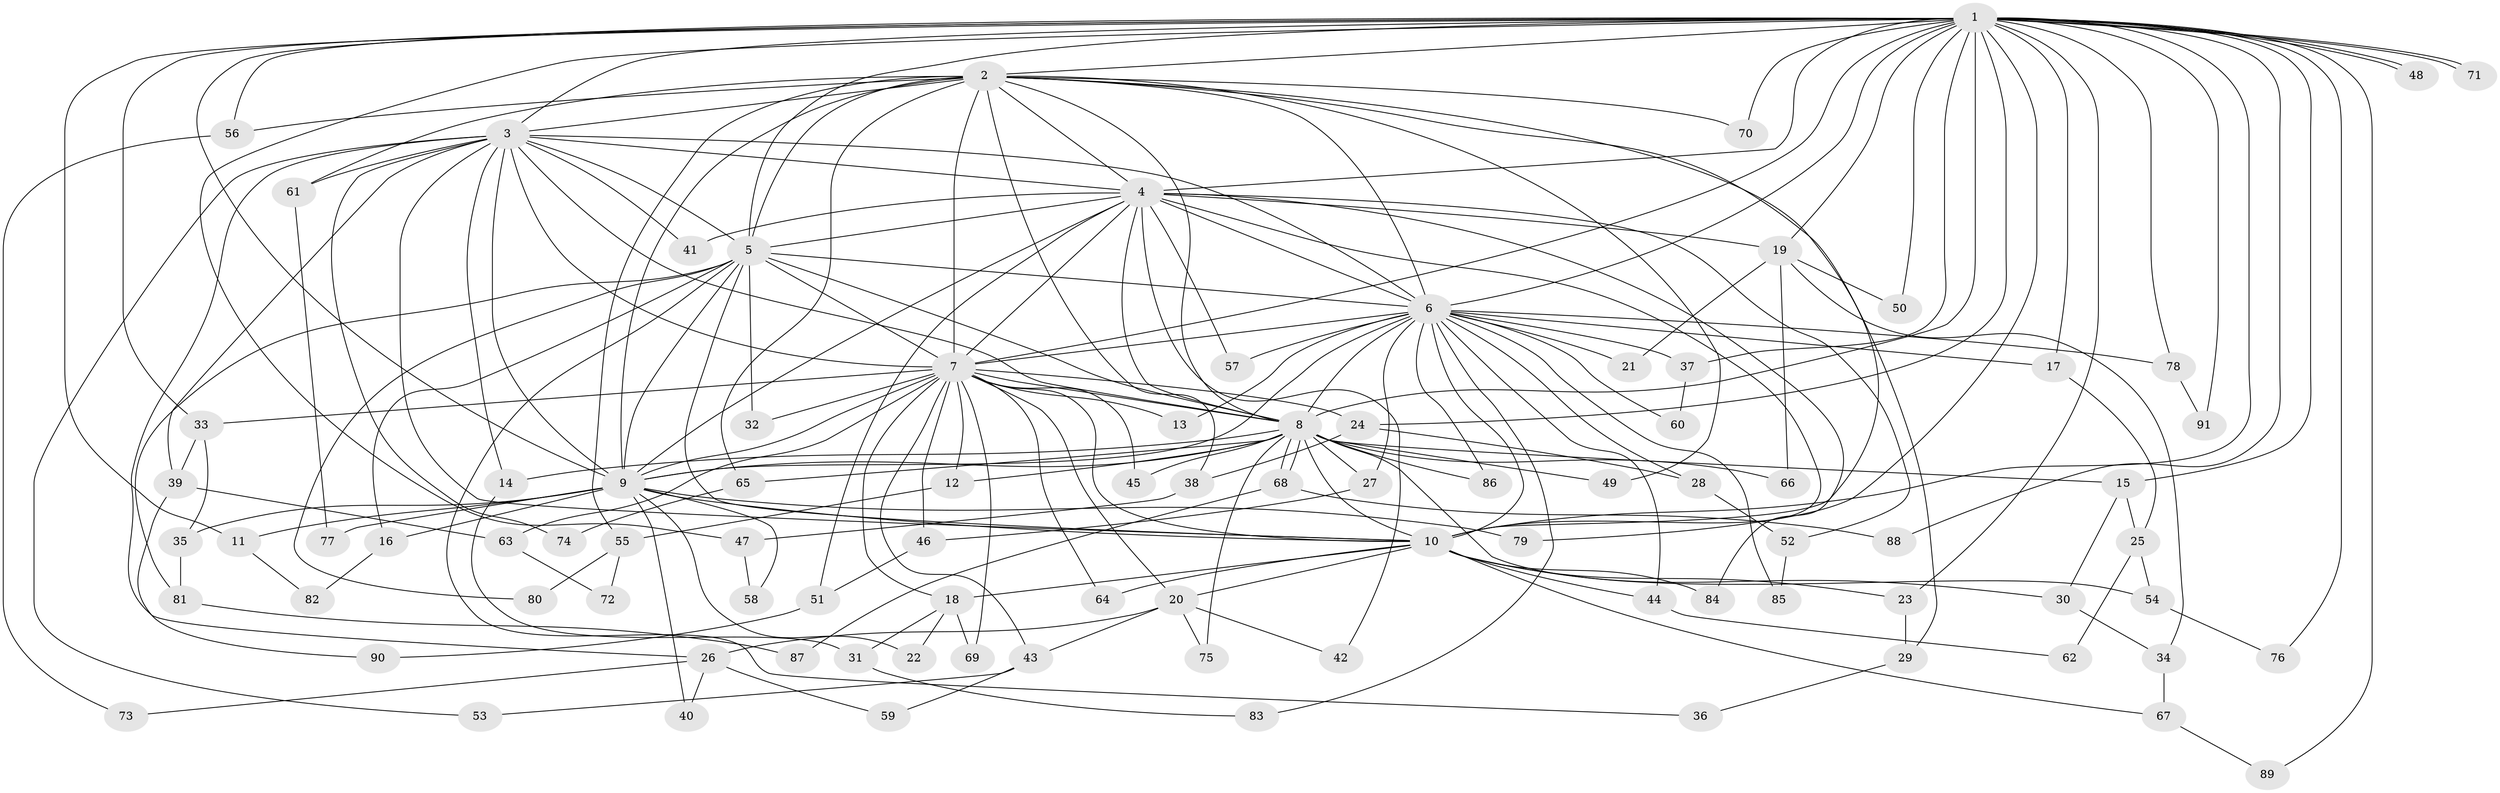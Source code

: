 // Generated by graph-tools (version 1.1) at 2025/25/03/09/25 03:25:43]
// undirected, 91 vertices, 207 edges
graph export_dot {
graph [start="1"]
  node [color=gray90,style=filled];
  1;
  2;
  3;
  4;
  5;
  6;
  7;
  8;
  9;
  10;
  11;
  12;
  13;
  14;
  15;
  16;
  17;
  18;
  19;
  20;
  21;
  22;
  23;
  24;
  25;
  26;
  27;
  28;
  29;
  30;
  31;
  32;
  33;
  34;
  35;
  36;
  37;
  38;
  39;
  40;
  41;
  42;
  43;
  44;
  45;
  46;
  47;
  48;
  49;
  50;
  51;
  52;
  53;
  54;
  55;
  56;
  57;
  58;
  59;
  60;
  61;
  62;
  63;
  64;
  65;
  66;
  67;
  68;
  69;
  70;
  71;
  72;
  73;
  74;
  75;
  76;
  77;
  78;
  79;
  80;
  81;
  82;
  83;
  84;
  85;
  86;
  87;
  88;
  89;
  90;
  91;
  1 -- 2;
  1 -- 3;
  1 -- 4;
  1 -- 5;
  1 -- 6;
  1 -- 7;
  1 -- 8;
  1 -- 9;
  1 -- 10;
  1 -- 11;
  1 -- 15;
  1 -- 17;
  1 -- 19;
  1 -- 23;
  1 -- 24;
  1 -- 33;
  1 -- 37;
  1 -- 47;
  1 -- 48;
  1 -- 48;
  1 -- 50;
  1 -- 56;
  1 -- 70;
  1 -- 71;
  1 -- 71;
  1 -- 76;
  1 -- 78;
  1 -- 79;
  1 -- 88;
  1 -- 89;
  1 -- 91;
  2 -- 3;
  2 -- 4;
  2 -- 5;
  2 -- 6;
  2 -- 7;
  2 -- 8;
  2 -- 9;
  2 -- 10;
  2 -- 29;
  2 -- 38;
  2 -- 49;
  2 -- 55;
  2 -- 56;
  2 -- 61;
  2 -- 65;
  2 -- 70;
  3 -- 4;
  3 -- 5;
  3 -- 6;
  3 -- 7;
  3 -- 8;
  3 -- 9;
  3 -- 10;
  3 -- 14;
  3 -- 26;
  3 -- 39;
  3 -- 41;
  3 -- 53;
  3 -- 61;
  3 -- 74;
  4 -- 5;
  4 -- 6;
  4 -- 7;
  4 -- 8;
  4 -- 9;
  4 -- 10;
  4 -- 19;
  4 -- 41;
  4 -- 42;
  4 -- 51;
  4 -- 52;
  4 -- 57;
  4 -- 84;
  5 -- 6;
  5 -- 7;
  5 -- 8;
  5 -- 9;
  5 -- 10;
  5 -- 16;
  5 -- 32;
  5 -- 36;
  5 -- 80;
  5 -- 81;
  6 -- 7;
  6 -- 8;
  6 -- 9;
  6 -- 10;
  6 -- 13;
  6 -- 17;
  6 -- 21;
  6 -- 27;
  6 -- 28;
  6 -- 37;
  6 -- 44;
  6 -- 57;
  6 -- 60;
  6 -- 78;
  6 -- 83;
  6 -- 85;
  6 -- 86;
  7 -- 8;
  7 -- 9;
  7 -- 10;
  7 -- 12;
  7 -- 13;
  7 -- 18;
  7 -- 20;
  7 -- 24;
  7 -- 32;
  7 -- 33;
  7 -- 43;
  7 -- 45;
  7 -- 46;
  7 -- 63;
  7 -- 64;
  7 -- 69;
  8 -- 9;
  8 -- 10;
  8 -- 12;
  8 -- 14;
  8 -- 15;
  8 -- 27;
  8 -- 45;
  8 -- 49;
  8 -- 54;
  8 -- 65;
  8 -- 66;
  8 -- 68;
  8 -- 68;
  8 -- 75;
  8 -- 86;
  9 -- 10;
  9 -- 11;
  9 -- 16;
  9 -- 22;
  9 -- 35;
  9 -- 40;
  9 -- 58;
  9 -- 77;
  9 -- 79;
  10 -- 18;
  10 -- 20;
  10 -- 23;
  10 -- 30;
  10 -- 44;
  10 -- 64;
  10 -- 67;
  10 -- 84;
  11 -- 82;
  12 -- 55;
  14 -- 31;
  15 -- 25;
  15 -- 30;
  16 -- 82;
  17 -- 25;
  18 -- 22;
  18 -- 31;
  18 -- 69;
  19 -- 21;
  19 -- 34;
  19 -- 50;
  19 -- 66;
  20 -- 26;
  20 -- 42;
  20 -- 43;
  20 -- 75;
  23 -- 29;
  24 -- 28;
  24 -- 38;
  25 -- 54;
  25 -- 62;
  26 -- 40;
  26 -- 59;
  26 -- 73;
  27 -- 46;
  28 -- 52;
  29 -- 36;
  30 -- 34;
  31 -- 83;
  33 -- 35;
  33 -- 39;
  34 -- 67;
  35 -- 81;
  37 -- 60;
  38 -- 47;
  39 -- 63;
  39 -- 90;
  43 -- 53;
  43 -- 59;
  44 -- 62;
  46 -- 51;
  47 -- 58;
  51 -- 90;
  52 -- 85;
  54 -- 76;
  55 -- 72;
  55 -- 80;
  56 -- 73;
  61 -- 77;
  63 -- 72;
  65 -- 74;
  67 -- 89;
  68 -- 87;
  68 -- 88;
  78 -- 91;
  81 -- 87;
}
